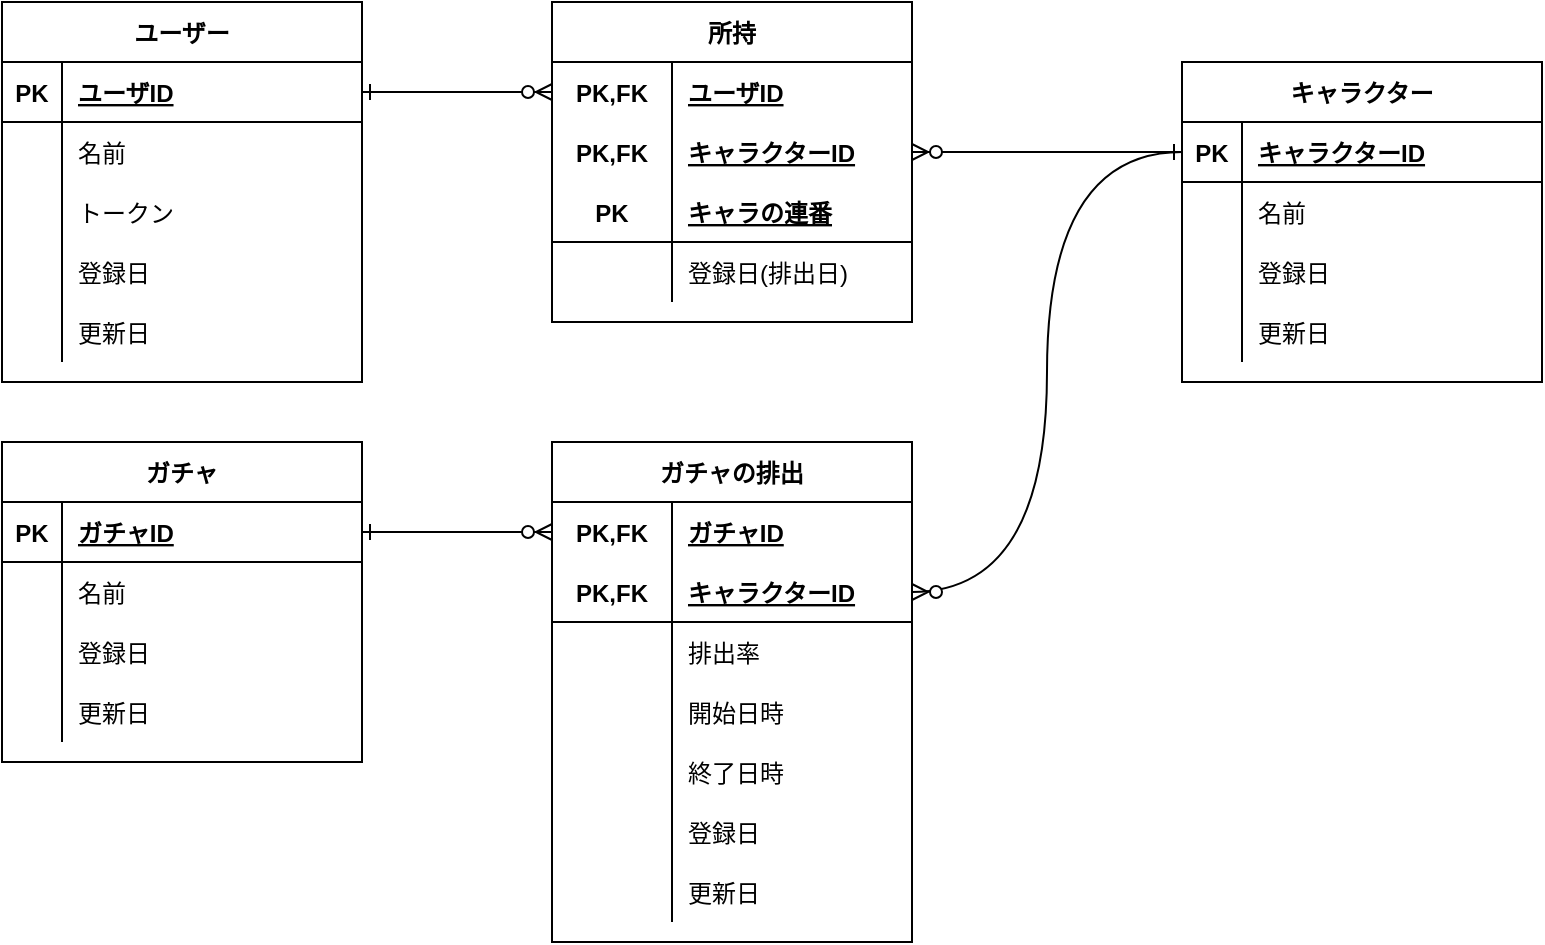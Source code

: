 <mxfile version="14.3.2" type="device"><diagram id="UjFLL_3jfstqRjDOsYas" name="ページ1"><mxGraphModel dx="1298" dy="809" grid="1" gridSize="10" guides="1" tooltips="1" connect="1" arrows="1" fold="1" page="1" pageScale="1" pageWidth="1169" pageHeight="827" math="0" shadow="0"><root><mxCell id="0"/><mxCell id="1" parent="0"/><mxCell id="awqBpFggMvBeQl6r3QFb-1" value="ユーザー" style="shape=table;startSize=30;container=1;collapsible=1;childLayout=tableLayout;fixedRows=1;rowLines=0;fontStyle=1;align=center;resizeLast=1;" parent="1" vertex="1"><mxGeometry x="130" y="70" width="180" height="190" as="geometry"/></mxCell><mxCell id="awqBpFggMvBeQl6r3QFb-2" value="" style="shape=partialRectangle;collapsible=0;dropTarget=0;pointerEvents=0;fillColor=none;top=0;left=0;bottom=1;right=0;points=[[0,0.5],[1,0.5]];portConstraint=eastwest;" parent="awqBpFggMvBeQl6r3QFb-1" vertex="1"><mxGeometry y="30" width="180" height="30" as="geometry"/></mxCell><mxCell id="awqBpFggMvBeQl6r3QFb-3" value="PK" style="shape=partialRectangle;connectable=0;fillColor=none;top=0;left=0;bottom=0;right=0;fontStyle=1;overflow=hidden;" parent="awqBpFggMvBeQl6r3QFb-2" vertex="1"><mxGeometry width="30" height="30" as="geometry"/></mxCell><mxCell id="awqBpFggMvBeQl6r3QFb-4" value="ユーザID" style="shape=partialRectangle;connectable=0;fillColor=none;top=0;left=0;bottom=0;right=0;align=left;spacingLeft=6;fontStyle=5;overflow=hidden;" parent="awqBpFggMvBeQl6r3QFb-2" vertex="1"><mxGeometry x="30" width="150" height="30" as="geometry"/></mxCell><mxCell id="awqBpFggMvBeQl6r3QFb-5" value="" style="shape=partialRectangle;collapsible=0;dropTarget=0;pointerEvents=0;fillColor=none;top=0;left=0;bottom=0;right=0;points=[[0,0.5],[1,0.5]];portConstraint=eastwest;" parent="awqBpFggMvBeQl6r3QFb-1" vertex="1"><mxGeometry y="60" width="180" height="30" as="geometry"/></mxCell><mxCell id="awqBpFggMvBeQl6r3QFb-6" value="" style="shape=partialRectangle;connectable=0;fillColor=none;top=0;left=0;bottom=0;right=0;editable=1;overflow=hidden;" parent="awqBpFggMvBeQl6r3QFb-5" vertex="1"><mxGeometry width="30" height="30" as="geometry"/></mxCell><mxCell id="awqBpFggMvBeQl6r3QFb-7" value="名前" style="shape=partialRectangle;connectable=0;fillColor=none;top=0;left=0;bottom=0;right=0;align=left;spacingLeft=6;overflow=hidden;" parent="awqBpFggMvBeQl6r3QFb-5" vertex="1"><mxGeometry x="30" width="150" height="30" as="geometry"/></mxCell><mxCell id="awqBpFggMvBeQl6r3QFb-8" value="" style="shape=partialRectangle;collapsible=0;dropTarget=0;pointerEvents=0;fillColor=none;top=0;left=0;bottom=0;right=0;points=[[0,0.5],[1,0.5]];portConstraint=eastwest;" parent="awqBpFggMvBeQl6r3QFb-1" vertex="1"><mxGeometry y="90" width="180" height="30" as="geometry"/></mxCell><mxCell id="awqBpFggMvBeQl6r3QFb-9" value="" style="shape=partialRectangle;connectable=0;fillColor=none;top=0;left=0;bottom=0;right=0;editable=1;overflow=hidden;" parent="awqBpFggMvBeQl6r3QFb-8" vertex="1"><mxGeometry width="30" height="30" as="geometry"/></mxCell><mxCell id="awqBpFggMvBeQl6r3QFb-10" value="トークン" style="shape=partialRectangle;connectable=0;fillColor=none;top=0;left=0;bottom=0;right=0;align=left;spacingLeft=6;overflow=hidden;" parent="awqBpFggMvBeQl6r3QFb-8" vertex="1"><mxGeometry x="30" width="150" height="30" as="geometry"/></mxCell><mxCell id="awqBpFggMvBeQl6r3QFb-11" value="" style="shape=partialRectangle;collapsible=0;dropTarget=0;pointerEvents=0;fillColor=none;top=0;left=0;bottom=0;right=0;points=[[0,0.5],[1,0.5]];portConstraint=eastwest;" parent="awqBpFggMvBeQl6r3QFb-1" vertex="1"><mxGeometry y="120" width="180" height="30" as="geometry"/></mxCell><mxCell id="awqBpFggMvBeQl6r3QFb-12" value="" style="shape=partialRectangle;connectable=0;fillColor=none;top=0;left=0;bottom=0;right=0;editable=1;overflow=hidden;" parent="awqBpFggMvBeQl6r3QFb-11" vertex="1"><mxGeometry width="30" height="30" as="geometry"/></mxCell><mxCell id="awqBpFggMvBeQl6r3QFb-13" value="登録日" style="shape=partialRectangle;connectable=0;fillColor=none;top=0;left=0;bottom=0;right=0;align=left;spacingLeft=6;overflow=hidden;" parent="awqBpFggMvBeQl6r3QFb-11" vertex="1"><mxGeometry x="30" width="150" height="30" as="geometry"/></mxCell><mxCell id="awqBpFggMvBeQl6r3QFb-14" style="shape=partialRectangle;collapsible=0;dropTarget=0;pointerEvents=0;fillColor=none;top=0;left=0;bottom=0;right=0;points=[[0,0.5],[1,0.5]];portConstraint=eastwest;" parent="awqBpFggMvBeQl6r3QFb-1" vertex="1"><mxGeometry y="150" width="180" height="30" as="geometry"/></mxCell><mxCell id="awqBpFggMvBeQl6r3QFb-15" style="shape=partialRectangle;connectable=0;fillColor=none;top=0;left=0;bottom=0;right=0;editable=1;overflow=hidden;" parent="awqBpFggMvBeQl6r3QFb-14" vertex="1"><mxGeometry width="30" height="30" as="geometry"/></mxCell><mxCell id="awqBpFggMvBeQl6r3QFb-16" value="更新日" style="shape=partialRectangle;connectable=0;fillColor=none;top=0;left=0;bottom=0;right=0;align=left;spacingLeft=6;overflow=hidden;" parent="awqBpFggMvBeQl6r3QFb-14" vertex="1"><mxGeometry x="30" width="150" height="30" as="geometry"/></mxCell><mxCell id="awqBpFggMvBeQl6r3QFb-17" value="キャラクター" style="shape=table;startSize=30;container=1;collapsible=1;childLayout=tableLayout;fixedRows=1;rowLines=0;fontStyle=1;align=center;resizeLast=1;" parent="1" vertex="1"><mxGeometry x="720" y="100" width="180" height="160" as="geometry"/></mxCell><mxCell id="awqBpFggMvBeQl6r3QFb-18" value="" style="shape=partialRectangle;collapsible=0;dropTarget=0;pointerEvents=0;fillColor=none;top=0;left=0;bottom=1;right=0;points=[[0,0.5],[1,0.5]];portConstraint=eastwest;" parent="awqBpFggMvBeQl6r3QFb-17" vertex="1"><mxGeometry y="30" width="180" height="30" as="geometry"/></mxCell><mxCell id="awqBpFggMvBeQl6r3QFb-19" value="PK" style="shape=partialRectangle;connectable=0;fillColor=none;top=0;left=0;bottom=0;right=0;fontStyle=1;overflow=hidden;" parent="awqBpFggMvBeQl6r3QFb-18" vertex="1"><mxGeometry width="30" height="30" as="geometry"/></mxCell><mxCell id="awqBpFggMvBeQl6r3QFb-20" value="キャラクターID" style="shape=partialRectangle;connectable=0;fillColor=none;top=0;left=0;bottom=0;right=0;align=left;spacingLeft=6;fontStyle=5;overflow=hidden;" parent="awqBpFggMvBeQl6r3QFb-18" vertex="1"><mxGeometry x="30" width="150" height="30" as="geometry"/></mxCell><mxCell id="awqBpFggMvBeQl6r3QFb-21" value="" style="shape=partialRectangle;collapsible=0;dropTarget=0;pointerEvents=0;fillColor=none;top=0;left=0;bottom=0;right=0;points=[[0,0.5],[1,0.5]];portConstraint=eastwest;" parent="awqBpFggMvBeQl6r3QFb-17" vertex="1"><mxGeometry y="60" width="180" height="30" as="geometry"/></mxCell><mxCell id="awqBpFggMvBeQl6r3QFb-22" value="" style="shape=partialRectangle;connectable=0;fillColor=none;top=0;left=0;bottom=0;right=0;editable=1;overflow=hidden;" parent="awqBpFggMvBeQl6r3QFb-21" vertex="1"><mxGeometry width="30" height="30" as="geometry"/></mxCell><mxCell id="awqBpFggMvBeQl6r3QFb-23" value="名前" style="shape=partialRectangle;connectable=0;fillColor=none;top=0;left=0;bottom=0;right=0;align=left;spacingLeft=6;overflow=hidden;" parent="awqBpFggMvBeQl6r3QFb-21" vertex="1"><mxGeometry x="30" width="150" height="30" as="geometry"/></mxCell><mxCell id="awqBpFggMvBeQl6r3QFb-27" value="" style="shape=partialRectangle;collapsible=0;dropTarget=0;pointerEvents=0;fillColor=none;top=0;left=0;bottom=0;right=0;points=[[0,0.5],[1,0.5]];portConstraint=eastwest;" parent="awqBpFggMvBeQl6r3QFb-17" vertex="1"><mxGeometry y="90" width="180" height="30" as="geometry"/></mxCell><mxCell id="awqBpFggMvBeQl6r3QFb-28" value="" style="shape=partialRectangle;connectable=0;fillColor=none;top=0;left=0;bottom=0;right=0;editable=1;overflow=hidden;" parent="awqBpFggMvBeQl6r3QFb-27" vertex="1"><mxGeometry width="30" height="30" as="geometry"/></mxCell><mxCell id="awqBpFggMvBeQl6r3QFb-29" value="登録日" style="shape=partialRectangle;connectable=0;fillColor=none;top=0;left=0;bottom=0;right=0;align=left;spacingLeft=6;overflow=hidden;" parent="awqBpFggMvBeQl6r3QFb-27" vertex="1"><mxGeometry x="30" width="150" height="30" as="geometry"/></mxCell><mxCell id="awqBpFggMvBeQl6r3QFb-30" style="shape=partialRectangle;collapsible=0;dropTarget=0;pointerEvents=0;fillColor=none;top=0;left=0;bottom=0;right=0;points=[[0,0.5],[1,0.5]];portConstraint=eastwest;" parent="awqBpFggMvBeQl6r3QFb-17" vertex="1"><mxGeometry y="120" width="180" height="30" as="geometry"/></mxCell><mxCell id="awqBpFggMvBeQl6r3QFb-31" style="shape=partialRectangle;connectable=0;fillColor=none;top=0;left=0;bottom=0;right=0;editable=1;overflow=hidden;" parent="awqBpFggMvBeQl6r3QFb-30" vertex="1"><mxGeometry width="30" height="30" as="geometry"/></mxCell><mxCell id="awqBpFggMvBeQl6r3QFb-32" value="更新日" style="shape=partialRectangle;connectable=0;fillColor=none;top=0;left=0;bottom=0;right=0;align=left;spacingLeft=6;overflow=hidden;" parent="awqBpFggMvBeQl6r3QFb-30" vertex="1"><mxGeometry x="30" width="150" height="30" as="geometry"/></mxCell><mxCell id="awqBpFggMvBeQl6r3QFb-59" value="所持" style="shape=table;startSize=30;container=1;collapsible=1;childLayout=tableLayout;fixedRows=1;rowLines=0;fontStyle=1;align=center;resizeLast=1;" parent="1" vertex="1"><mxGeometry x="405" y="70" width="180" height="160" as="geometry"/></mxCell><mxCell id="awqBpFggMvBeQl6r3QFb-60" value="" style="shape=partialRectangle;collapsible=0;dropTarget=0;pointerEvents=0;fillColor=none;top=0;left=0;bottom=0;right=0;points=[[0,0.5],[1,0.5]];portConstraint=eastwest;" parent="awqBpFggMvBeQl6r3QFb-59" vertex="1"><mxGeometry y="30" width="180" height="30" as="geometry"/></mxCell><mxCell id="awqBpFggMvBeQl6r3QFb-61" value="PK,FK" style="shape=partialRectangle;connectable=0;fillColor=none;top=0;left=0;bottom=0;right=0;fontStyle=1;overflow=hidden;" parent="awqBpFggMvBeQl6r3QFb-60" vertex="1"><mxGeometry width="60" height="30" as="geometry"/></mxCell><mxCell id="awqBpFggMvBeQl6r3QFb-62" value="ユーザID" style="shape=partialRectangle;connectable=0;fillColor=none;top=0;left=0;bottom=0;right=0;align=left;spacingLeft=6;fontStyle=5;overflow=hidden;" parent="awqBpFggMvBeQl6r3QFb-60" vertex="1"><mxGeometry x="60" width="120" height="30" as="geometry"/></mxCell><mxCell id="awqBpFggMvBeQl6r3QFb-63" value="" style="shape=partialRectangle;collapsible=0;dropTarget=0;pointerEvents=0;fillColor=none;top=0;left=0;bottom=1;right=0;points=[[0,0.5],[1,0.5]];portConstraint=eastwest;strokeColor=none;" parent="awqBpFggMvBeQl6r3QFb-59" vertex="1"><mxGeometry y="60" width="180" height="30" as="geometry"/></mxCell><mxCell id="awqBpFggMvBeQl6r3QFb-64" value="PK,FK" style="shape=partialRectangle;connectable=0;fillColor=none;top=0;left=0;bottom=0;right=0;fontStyle=1;overflow=hidden;" parent="awqBpFggMvBeQl6r3QFb-63" vertex="1"><mxGeometry width="60" height="30" as="geometry"/></mxCell><mxCell id="awqBpFggMvBeQl6r3QFb-65" value="キャラクターID" style="shape=partialRectangle;connectable=0;fillColor=none;top=0;left=0;bottom=0;right=0;align=left;spacingLeft=6;fontStyle=5;overflow=hidden;" parent="awqBpFggMvBeQl6r3QFb-63" vertex="1"><mxGeometry x="60" width="120" height="30" as="geometry"/></mxCell><mxCell id="awqBpFggMvBeQl6r3QFb-72" style="shape=partialRectangle;collapsible=0;dropTarget=0;pointerEvents=0;fillColor=none;top=0;left=0;bottom=1;right=0;points=[[0,0.5],[1,0.5]];portConstraint=eastwest;" parent="awqBpFggMvBeQl6r3QFb-59" vertex="1"><mxGeometry y="90" width="180" height="30" as="geometry"/></mxCell><mxCell id="awqBpFggMvBeQl6r3QFb-73" value="PK" style="shape=partialRectangle;connectable=0;fillColor=none;top=0;left=0;bottom=0;right=0;fontStyle=1;overflow=hidden;" parent="awqBpFggMvBeQl6r3QFb-72" vertex="1"><mxGeometry width="60" height="30" as="geometry"/></mxCell><mxCell id="awqBpFggMvBeQl6r3QFb-74" value="キャラの連番" style="shape=partialRectangle;connectable=0;fillColor=none;top=0;left=0;bottom=0;right=0;align=left;spacingLeft=6;fontStyle=5;overflow=hidden;" parent="awqBpFggMvBeQl6r3QFb-72" vertex="1"><mxGeometry x="60" width="120" height="30" as="geometry"/></mxCell><mxCell id="awqBpFggMvBeQl6r3QFb-66" value="" style="shape=partialRectangle;collapsible=0;dropTarget=0;pointerEvents=0;fillColor=none;top=0;left=0;bottom=0;right=0;points=[[0,0.5],[1,0.5]];portConstraint=eastwest;" parent="awqBpFggMvBeQl6r3QFb-59" vertex="1"><mxGeometry y="120" width="180" height="30" as="geometry"/></mxCell><mxCell id="awqBpFggMvBeQl6r3QFb-67" value="" style="shape=partialRectangle;connectable=0;fillColor=none;top=0;left=0;bottom=0;right=0;editable=1;overflow=hidden;" parent="awqBpFggMvBeQl6r3QFb-66" vertex="1"><mxGeometry width="60" height="30" as="geometry"/></mxCell><mxCell id="awqBpFggMvBeQl6r3QFb-68" value="登録日(排出日)" style="shape=partialRectangle;connectable=0;fillColor=none;top=0;left=0;bottom=0;right=0;align=left;spacingLeft=6;overflow=hidden;" parent="awqBpFggMvBeQl6r3QFb-66" vertex="1"><mxGeometry x="60" width="120" height="30" as="geometry"/></mxCell><mxCell id="awqBpFggMvBeQl6r3QFb-75" style="edgeStyle=orthogonalEdgeStyle;rounded=0;orthogonalLoop=1;jettySize=auto;html=1;exitX=1;exitY=0.5;exitDx=0;exitDy=0;startArrow=ERone;startFill=0;endArrow=ERzeroToMany;endFill=1;curved=1;" parent="1" source="awqBpFggMvBeQl6r3QFb-2" target="awqBpFggMvBeQl6r3QFb-60" edge="1"><mxGeometry relative="1" as="geometry"/></mxCell><mxCell id="awqBpFggMvBeQl6r3QFb-76" style="edgeStyle=orthogonalEdgeStyle;rounded=0;orthogonalLoop=1;jettySize=auto;html=1;exitX=0;exitY=0.5;exitDx=0;exitDy=0;startArrow=ERone;startFill=0;endArrow=ERzeroToMany;endFill=1;curved=1;" parent="1" source="awqBpFggMvBeQl6r3QFb-18" target="awqBpFggMvBeQl6r3QFb-63" edge="1"><mxGeometry relative="1" as="geometry"/></mxCell><mxCell id="aWGRwWVJlMxsolVxQe6W-2" value="ガチャの排出" style="shape=table;startSize=30;container=1;collapsible=1;childLayout=tableLayout;fixedRows=1;rowLines=0;fontStyle=1;align=center;resizeLast=1;" vertex="1" parent="1"><mxGeometry x="405" y="290" width="180" height="250" as="geometry"/></mxCell><mxCell id="aWGRwWVJlMxsolVxQe6W-3" value="" style="shape=partialRectangle;collapsible=0;dropTarget=0;pointerEvents=0;fillColor=none;top=0;left=0;bottom=0;right=0;points=[[0,0.5],[1,0.5]];portConstraint=eastwest;" vertex="1" parent="aWGRwWVJlMxsolVxQe6W-2"><mxGeometry y="30" width="180" height="30" as="geometry"/></mxCell><mxCell id="aWGRwWVJlMxsolVxQe6W-4" value="PK,FK" style="shape=partialRectangle;connectable=0;fillColor=none;top=0;left=0;bottom=0;right=0;fontStyle=1;overflow=hidden;" vertex="1" parent="aWGRwWVJlMxsolVxQe6W-3"><mxGeometry width="60" height="30" as="geometry"/></mxCell><mxCell id="aWGRwWVJlMxsolVxQe6W-5" value="ガチャID" style="shape=partialRectangle;connectable=0;fillColor=none;top=0;left=0;bottom=0;right=0;align=left;spacingLeft=6;fontStyle=5;overflow=hidden;" vertex="1" parent="aWGRwWVJlMxsolVxQe6W-3"><mxGeometry x="60" width="120" height="30" as="geometry"/></mxCell><mxCell id="aWGRwWVJlMxsolVxQe6W-6" value="" style="shape=partialRectangle;collapsible=0;dropTarget=0;pointerEvents=0;fillColor=none;top=0;left=0;bottom=1;right=0;points=[[0,0.5],[1,0.5]];portConstraint=eastwest;" vertex="1" parent="aWGRwWVJlMxsolVxQe6W-2"><mxGeometry y="60" width="180" height="30" as="geometry"/></mxCell><mxCell id="aWGRwWVJlMxsolVxQe6W-7" value="PK,FK" style="shape=partialRectangle;connectable=0;fillColor=none;top=0;left=0;bottom=0;right=0;fontStyle=1;overflow=hidden;" vertex="1" parent="aWGRwWVJlMxsolVxQe6W-6"><mxGeometry width="60" height="30" as="geometry"/></mxCell><mxCell id="aWGRwWVJlMxsolVxQe6W-8" value="キャラクターID" style="shape=partialRectangle;connectable=0;fillColor=none;top=0;left=0;bottom=0;right=0;align=left;spacingLeft=6;fontStyle=5;overflow=hidden;" vertex="1" parent="aWGRwWVJlMxsolVxQe6W-6"><mxGeometry x="60" width="120" height="30" as="geometry"/></mxCell><mxCell id="aWGRwWVJlMxsolVxQe6W-9" value="" style="shape=partialRectangle;collapsible=0;dropTarget=0;pointerEvents=0;fillColor=none;top=0;left=0;bottom=0;right=0;points=[[0,0.5],[1,0.5]];portConstraint=eastwest;" vertex="1" parent="aWGRwWVJlMxsolVxQe6W-2"><mxGeometry y="90" width="180" height="30" as="geometry"/></mxCell><mxCell id="aWGRwWVJlMxsolVxQe6W-10" value="" style="shape=partialRectangle;connectable=0;fillColor=none;top=0;left=0;bottom=0;right=0;editable=1;overflow=hidden;" vertex="1" parent="aWGRwWVJlMxsolVxQe6W-9"><mxGeometry width="60" height="30" as="geometry"/></mxCell><mxCell id="aWGRwWVJlMxsolVxQe6W-11" value="排出率" style="shape=partialRectangle;connectable=0;fillColor=none;top=0;left=0;bottom=0;right=0;align=left;spacingLeft=6;overflow=hidden;" vertex="1" parent="aWGRwWVJlMxsolVxQe6W-9"><mxGeometry x="60" width="120" height="30" as="geometry"/></mxCell><mxCell id="aWGRwWVJlMxsolVxQe6W-12" value="" style="shape=partialRectangle;collapsible=0;dropTarget=0;pointerEvents=0;fillColor=none;top=0;left=0;bottom=0;right=0;points=[[0,0.5],[1,0.5]];portConstraint=eastwest;" vertex="1" parent="aWGRwWVJlMxsolVxQe6W-2"><mxGeometry y="120" width="180" height="30" as="geometry"/></mxCell><mxCell id="aWGRwWVJlMxsolVxQe6W-13" value="" style="shape=partialRectangle;connectable=0;fillColor=none;top=0;left=0;bottom=0;right=0;editable=1;overflow=hidden;" vertex="1" parent="aWGRwWVJlMxsolVxQe6W-12"><mxGeometry width="60" height="30" as="geometry"/></mxCell><mxCell id="aWGRwWVJlMxsolVxQe6W-14" value="開始日時" style="shape=partialRectangle;connectable=0;fillColor=none;top=0;left=0;bottom=0;right=0;align=left;spacingLeft=6;overflow=hidden;" vertex="1" parent="aWGRwWVJlMxsolVxQe6W-12"><mxGeometry x="60" width="120" height="30" as="geometry"/></mxCell><mxCell id="aWGRwWVJlMxsolVxQe6W-44" style="shape=partialRectangle;collapsible=0;dropTarget=0;pointerEvents=0;fillColor=none;top=0;left=0;bottom=0;right=0;points=[[0,0.5],[1,0.5]];portConstraint=eastwest;" vertex="1" parent="aWGRwWVJlMxsolVxQe6W-2"><mxGeometry y="150" width="180" height="30" as="geometry"/></mxCell><mxCell id="aWGRwWVJlMxsolVxQe6W-45" style="shape=partialRectangle;connectable=0;fillColor=none;top=0;left=0;bottom=0;right=0;editable=1;overflow=hidden;" vertex="1" parent="aWGRwWVJlMxsolVxQe6W-44"><mxGeometry width="60" height="30" as="geometry"/></mxCell><mxCell id="aWGRwWVJlMxsolVxQe6W-46" value="終了日時" style="shape=partialRectangle;connectable=0;fillColor=none;top=0;left=0;bottom=0;right=0;align=left;spacingLeft=6;overflow=hidden;" vertex="1" parent="aWGRwWVJlMxsolVxQe6W-44"><mxGeometry x="60" width="120" height="30" as="geometry"/></mxCell><mxCell id="aWGRwWVJlMxsolVxQe6W-47" style="shape=partialRectangle;collapsible=0;dropTarget=0;pointerEvents=0;fillColor=none;top=0;left=0;bottom=0;right=0;points=[[0,0.5],[1,0.5]];portConstraint=eastwest;" vertex="1" parent="aWGRwWVJlMxsolVxQe6W-2"><mxGeometry y="180" width="180" height="30" as="geometry"/></mxCell><mxCell id="aWGRwWVJlMxsolVxQe6W-48" style="shape=partialRectangle;connectable=0;fillColor=none;top=0;left=0;bottom=0;right=0;editable=1;overflow=hidden;" vertex="1" parent="aWGRwWVJlMxsolVxQe6W-47"><mxGeometry width="60" height="30" as="geometry"/></mxCell><mxCell id="aWGRwWVJlMxsolVxQe6W-49" value="登録日" style="shape=partialRectangle;connectable=0;fillColor=none;top=0;left=0;bottom=0;right=0;align=left;spacingLeft=6;overflow=hidden;" vertex="1" parent="aWGRwWVJlMxsolVxQe6W-47"><mxGeometry x="60" width="120" height="30" as="geometry"/></mxCell><mxCell id="aWGRwWVJlMxsolVxQe6W-50" style="shape=partialRectangle;collapsible=0;dropTarget=0;pointerEvents=0;fillColor=none;top=0;left=0;bottom=0;right=0;points=[[0,0.5],[1,0.5]];portConstraint=eastwest;" vertex="1" parent="aWGRwWVJlMxsolVxQe6W-2"><mxGeometry y="210" width="180" height="30" as="geometry"/></mxCell><mxCell id="aWGRwWVJlMxsolVxQe6W-51" style="shape=partialRectangle;connectable=0;fillColor=none;top=0;left=0;bottom=0;right=0;editable=1;overflow=hidden;" vertex="1" parent="aWGRwWVJlMxsolVxQe6W-50"><mxGeometry width="60" height="30" as="geometry"/></mxCell><mxCell id="aWGRwWVJlMxsolVxQe6W-52" value="更新日" style="shape=partialRectangle;connectable=0;fillColor=none;top=0;left=0;bottom=0;right=0;align=left;spacingLeft=6;overflow=hidden;" vertex="1" parent="aWGRwWVJlMxsolVxQe6W-50"><mxGeometry x="60" width="120" height="30" as="geometry"/></mxCell><mxCell id="aWGRwWVJlMxsolVxQe6W-15" style="edgeStyle=orthogonalEdgeStyle;rounded=0;orthogonalLoop=1;jettySize=auto;html=1;exitX=0;exitY=0.5;exitDx=0;exitDy=0;entryX=1;entryY=0.5;entryDx=0;entryDy=0;endArrow=ERzeroToMany;endFill=1;startArrow=ERone;startFill=0;curved=1;" edge="1" parent="1" source="awqBpFggMvBeQl6r3QFb-18" target="aWGRwWVJlMxsolVxQe6W-6"><mxGeometry relative="1" as="geometry"/></mxCell><mxCell id="aWGRwWVJlMxsolVxQe6W-42" style="edgeStyle=orthogonalEdgeStyle;curved=1;rounded=0;orthogonalLoop=1;jettySize=auto;html=1;entryX=0;entryY=0.5;entryDx=0;entryDy=0;startArrow=ERone;startFill=0;endArrow=ERzeroToMany;endFill=1;exitX=1;exitY=0.5;exitDx=0;exitDy=0;" edge="1" parent="1" source="aWGRwWVJlMxsolVxQe6W-30" target="aWGRwWVJlMxsolVxQe6W-3"><mxGeometry relative="1" as="geometry"/></mxCell><mxCell id="aWGRwWVJlMxsolVxQe6W-29" value="ガチャ" style="shape=table;startSize=30;container=1;collapsible=1;childLayout=tableLayout;fixedRows=1;rowLines=0;fontStyle=1;align=center;resizeLast=1;" vertex="1" parent="1"><mxGeometry x="130" y="290" width="180" height="160" as="geometry"/></mxCell><mxCell id="aWGRwWVJlMxsolVxQe6W-30" value="" style="shape=partialRectangle;collapsible=0;dropTarget=0;pointerEvents=0;fillColor=none;top=0;left=0;bottom=1;right=0;points=[[0,0.5],[1,0.5]];portConstraint=eastwest;" vertex="1" parent="aWGRwWVJlMxsolVxQe6W-29"><mxGeometry y="30" width="180" height="30" as="geometry"/></mxCell><mxCell id="aWGRwWVJlMxsolVxQe6W-31" value="PK" style="shape=partialRectangle;connectable=0;fillColor=none;top=0;left=0;bottom=0;right=0;fontStyle=1;overflow=hidden;" vertex="1" parent="aWGRwWVJlMxsolVxQe6W-30"><mxGeometry width="30" height="30" as="geometry"/></mxCell><mxCell id="aWGRwWVJlMxsolVxQe6W-32" value="ガチャID" style="shape=partialRectangle;connectable=0;fillColor=none;top=0;left=0;bottom=0;right=0;align=left;spacingLeft=6;fontStyle=5;overflow=hidden;" vertex="1" parent="aWGRwWVJlMxsolVxQe6W-30"><mxGeometry x="30" width="150" height="30" as="geometry"/></mxCell><mxCell id="aWGRwWVJlMxsolVxQe6W-33" value="" style="shape=partialRectangle;collapsible=0;dropTarget=0;pointerEvents=0;fillColor=none;top=0;left=0;bottom=0;right=0;points=[[0,0.5],[1,0.5]];portConstraint=eastwest;" vertex="1" parent="aWGRwWVJlMxsolVxQe6W-29"><mxGeometry y="60" width="180" height="30" as="geometry"/></mxCell><mxCell id="aWGRwWVJlMxsolVxQe6W-34" value="" style="shape=partialRectangle;connectable=0;fillColor=none;top=0;left=0;bottom=0;right=0;editable=1;overflow=hidden;" vertex="1" parent="aWGRwWVJlMxsolVxQe6W-33"><mxGeometry width="30" height="30" as="geometry"/></mxCell><mxCell id="aWGRwWVJlMxsolVxQe6W-35" value="名前" style="shape=partialRectangle;connectable=0;fillColor=none;top=0;left=0;bottom=0;right=0;align=left;spacingLeft=6;overflow=hidden;" vertex="1" parent="aWGRwWVJlMxsolVxQe6W-33"><mxGeometry x="30" width="150" height="30" as="geometry"/></mxCell><mxCell id="aWGRwWVJlMxsolVxQe6W-36" value="" style="shape=partialRectangle;collapsible=0;dropTarget=0;pointerEvents=0;fillColor=none;top=0;left=0;bottom=0;right=0;points=[[0,0.5],[1,0.5]];portConstraint=eastwest;" vertex="1" parent="aWGRwWVJlMxsolVxQe6W-29"><mxGeometry y="90" width="180" height="30" as="geometry"/></mxCell><mxCell id="aWGRwWVJlMxsolVxQe6W-37" value="" style="shape=partialRectangle;connectable=0;fillColor=none;top=0;left=0;bottom=0;right=0;editable=1;overflow=hidden;" vertex="1" parent="aWGRwWVJlMxsolVxQe6W-36"><mxGeometry width="30" height="30" as="geometry"/></mxCell><mxCell id="aWGRwWVJlMxsolVxQe6W-38" value="登録日" style="shape=partialRectangle;connectable=0;fillColor=none;top=0;left=0;bottom=0;right=0;align=left;spacingLeft=6;overflow=hidden;" vertex="1" parent="aWGRwWVJlMxsolVxQe6W-36"><mxGeometry x="30" width="150" height="30" as="geometry"/></mxCell><mxCell id="aWGRwWVJlMxsolVxQe6W-53" style="shape=partialRectangle;collapsible=0;dropTarget=0;pointerEvents=0;fillColor=none;top=0;left=0;bottom=0;right=0;points=[[0,0.5],[1,0.5]];portConstraint=eastwest;" vertex="1" parent="aWGRwWVJlMxsolVxQe6W-29"><mxGeometry y="120" width="180" height="30" as="geometry"/></mxCell><mxCell id="aWGRwWVJlMxsolVxQe6W-54" style="shape=partialRectangle;connectable=0;fillColor=none;top=0;left=0;bottom=0;right=0;editable=1;overflow=hidden;" vertex="1" parent="aWGRwWVJlMxsolVxQe6W-53"><mxGeometry width="30" height="30" as="geometry"/></mxCell><mxCell id="aWGRwWVJlMxsolVxQe6W-55" value="更新日" style="shape=partialRectangle;connectable=0;fillColor=none;top=0;left=0;bottom=0;right=0;align=left;spacingLeft=6;overflow=hidden;" vertex="1" parent="aWGRwWVJlMxsolVxQe6W-53"><mxGeometry x="30" width="150" height="30" as="geometry"/></mxCell></root></mxGraphModel></diagram></mxfile>